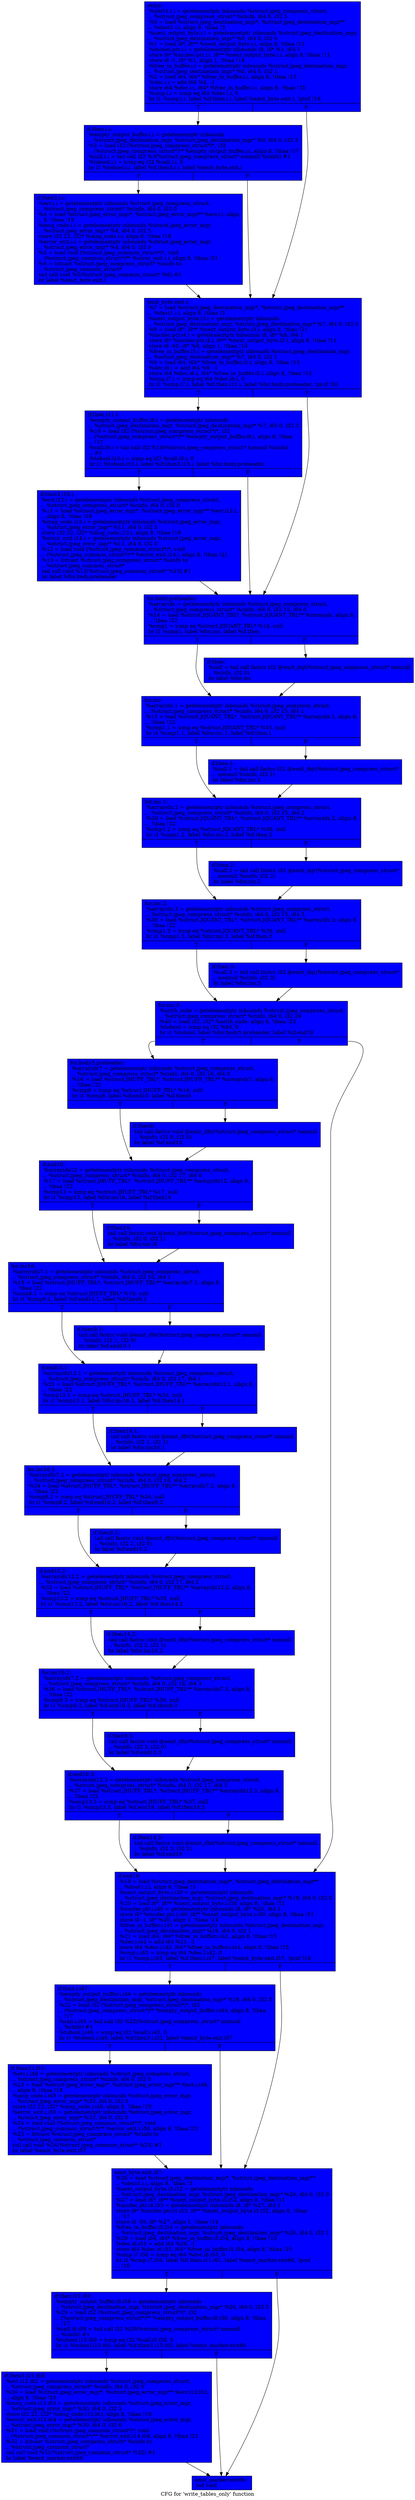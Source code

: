 digraph "CFG for 'write_tables_only' function" {
	label="CFG for 'write_tables_only' function";

	Node0x5aa2a90 [shape=record, style = filled, fillcolor = blue, label="{entry:\l  %dest1.i.i = getelementptr inbounds %struct.jpeg_compress_struct,\l... %struct.jpeg_compress_struct* %cinfo, i64 0, i32 5\l  %0 = load %struct.jpeg_destination_mgr*, %struct.jpeg_destination_mgr**\l... %dest1.i.i, align 8, !tbaa !3\l  %next_output_byte.i.i = getelementptr inbounds %struct.jpeg_destination_mgr,\l... %struct.jpeg_destination_mgr* %0, i64 0, i32 0\l  %1 = load i8*, i8** %next_output_byte.i.i, align 8, !tbaa !11\l  %incdec.ptr.i.i = getelementptr inbounds i8, i8* %1, i64 1\l  store i8* %incdec.ptr.i.i, i8** %next_output_byte.i.i, align 8, !tbaa !11\l  store i8 -1, i8* %1, align 1, !tbaa !14\l  %free_in_buffer.i.i = getelementptr inbounds %struct.jpeg_destination_mgr,\l... %struct.jpeg_destination_mgr* %0, i64 0, i32 1\l  %2 = load i64, i64* %free_in_buffer.i.i, align 8, !tbaa !15\l  %dec.i.i = add i64 %2, -1\l  store i64 %dec.i.i, i64* %free_in_buffer.i.i, align 8, !tbaa !15\l  %cmp.i.i = icmp eq i64 %dec.i.i, 0\l  br i1 %cmp.i.i, label %if.then.i.i, label %emit_byte.exit.i, !prof !16\l|{<s0>T|<s1>F}}"];
	Node0x5aa2a90:s0 -> Node0x5b296d0;
	Node0x5aa2a90:s1 -> Node0x5b297b0;
	Node0x5b296d0 [shape=record, style = filled, fillcolor = blue, label="{if.then.i.i:                                      \l  %empty_output_buffer.i.i = getelementptr inbounds\l... %struct.jpeg_destination_mgr, %struct.jpeg_destination_mgr* %0, i64 0, i32 3\l  %3 = load i32 (%struct.jpeg_compress_struct*)*, i32\l... (%struct.jpeg_compress_struct*)** %empty_output_buffer.i.i, align 8, !tbaa !17\l  %call.i.i = tail call i32 %3(%struct.jpeg_compress_struct* nonnull %cinfo) #1\l  %tobool.i.i = icmp eq i32 %call.i.i, 0\l  br i1 %tobool.i.i, label %if.then3.i.i, label %emit_byte.exit.i\l|{<s0>T|<s1>F}}"];
	Node0x5b296d0:s0 -> Node0x5b28900;
	Node0x5b296d0:s1 -> Node0x5b297b0;
	Node0x5b28900 [shape=record, style = filled, fillcolor = blue, label="{if.then3.i.i:                                     \l  %err.i.i = getelementptr inbounds %struct.jpeg_compress_struct,\l... %struct.jpeg_compress_struct* %cinfo, i64 0, i32 0\l  %4 = load %struct.jpeg_error_mgr*, %struct.jpeg_error_mgr** %err.i.i, align\l... 8, !tbaa !18\l  %msg_code.i.i = getelementptr inbounds %struct.jpeg_error_mgr,\l... %struct.jpeg_error_mgr* %4, i64 0, i32 5\l  store i32 22, i32* %msg_code.i.i, align 8, !tbaa !19\l  %error_exit.i.i = getelementptr inbounds %struct.jpeg_error_mgr,\l... %struct.jpeg_error_mgr* %4, i64 0, i32 0\l  %5 = load void (%struct.jpeg_common_struct*)*, void\l... (%struct.jpeg_common_struct*)** %error_exit.i.i, align 8, !tbaa !21\l  %6 = bitcast %struct.jpeg_compress_struct* %cinfo to\l... %struct.jpeg_common_struct*\l  tail call void %5(%struct.jpeg_common_struct* %6) #1\l  br label %emit_byte.exit.i\l}"];
	Node0x5b28900 -> Node0x5b297b0;
	Node0x5b297b0 [shape=record, style = filled, fillcolor = blue, label="{emit_byte.exit.i:                                 \l  %7 = load %struct.jpeg_destination_mgr*, %struct.jpeg_destination_mgr**\l... %dest1.i.i, align 8, !tbaa !3\l  %next_output_byte.i3.i = getelementptr inbounds\l... %struct.jpeg_destination_mgr, %struct.jpeg_destination_mgr* %7, i64 0, i32 0\l  %8 = load i8*, i8** %next_output_byte.i3.i, align 8, !tbaa !11\l  %incdec.ptr.i4.i = getelementptr inbounds i8, i8* %8, i64 1\l  store i8* %incdec.ptr.i4.i, i8** %next_output_byte.i3.i, align 8, !tbaa !11\l  store i8 -40, i8* %8, align 1, !tbaa !14\l  %free_in_buffer.i5.i = getelementptr inbounds %struct.jpeg_destination_mgr,\l... %struct.jpeg_destination_mgr* %7, i64 0, i32 1\l  %9 = load i64, i64* %free_in_buffer.i5.i, align 8, !tbaa !15\l  %dec.i6.i = add i64 %9, -1\l  store i64 %dec.i6.i, i64* %free_in_buffer.i5.i, align 8, !tbaa !15\l  %cmp.i7.i = icmp eq i64 %dec.i6.i, 0\l  br i1 %cmp.i7.i, label %if.then.i11.i, label %for.body.preheader, !prof !16\l|{<s0>T|<s1>F}}"];
	Node0x5b297b0:s0 -> Node0x5b29ee0;
	Node0x5b297b0:s1 -> Node0x5ae1740;
	Node0x5b29ee0 [shape=record, style = filled, fillcolor = blue, label="{if.then.i11.i:                                    \l  %empty_output_buffer.i8.i = getelementptr inbounds\l... %struct.jpeg_destination_mgr, %struct.jpeg_destination_mgr* %7, i64 0, i32 3\l  %10 = load i32 (%struct.jpeg_compress_struct*)*, i32\l... (%struct.jpeg_compress_struct*)** %empty_output_buffer.i8.i, align 8, !tbaa\l... !17\l  %call.i9.i = tail call i32 %10(%struct.jpeg_compress_struct* nonnull %cinfo)\l... #1\l  %tobool.i10.i = icmp eq i32 %call.i9.i, 0\l  br i1 %tobool.i10.i, label %if.then3.i15.i, label %for.body.preheader\l|{<s0>T|<s1>F}}"];
	Node0x5b29ee0:s0 -> Node0x5ae1cb0;
	Node0x5b29ee0:s1 -> Node0x5ae1740;
	Node0x5ae1cb0 [shape=record, style = filled, fillcolor = blue, label="{if.then3.i15.i:                                   \l  %err.i12.i = getelementptr inbounds %struct.jpeg_compress_struct,\l... %struct.jpeg_compress_struct* %cinfo, i64 0, i32 0\l  %11 = load %struct.jpeg_error_mgr*, %struct.jpeg_error_mgr** %err.i12.i,\l... align 8, !tbaa !18\l  %msg_code.i13.i = getelementptr inbounds %struct.jpeg_error_mgr,\l... %struct.jpeg_error_mgr* %11, i64 0, i32 5\l  store i32 22, i32* %msg_code.i13.i, align 8, !tbaa !19\l  %error_exit.i14.i = getelementptr inbounds %struct.jpeg_error_mgr,\l... %struct.jpeg_error_mgr* %11, i64 0, i32 0\l  %12 = load void (%struct.jpeg_common_struct*)*, void\l... (%struct.jpeg_common_struct*)** %error_exit.i14.i, align 8, !tbaa !21\l  %13 = bitcast %struct.jpeg_compress_struct* %cinfo to\l... %struct.jpeg_common_struct*\l  tail call void %12(%struct.jpeg_common_struct* %13) #1\l  br label %for.body.preheader\l}"];
	Node0x5ae1cb0 -> Node0x5ae1740;
	Node0x5ae1740 [shape=record, style = filled, fillcolor = blue, label="{for.body.preheader:                               \l  %arrayidx = getelementptr inbounds %struct.jpeg_compress_struct,\l... %struct.jpeg_compress_struct* %cinfo, i64 0, i32 15, i64 0\l  %14 = load %struct.JQUANT_TBL*, %struct.JQUANT_TBL** %arrayidx, align 8,\l... !tbaa !22\l  %cmp1 = icmp eq %struct.JQUANT_TBL* %14, null\l  br i1 %cmp1, label %for.inc, label %if.then\l|{<s0>T|<s1>F}}"];
	Node0x5ae1740:s0 -> Node0x5ae2900;
	Node0x5ae1740:s1 -> Node0x5ae29b0;
	Node0x5ae29b0 [shape=record, style = filled, fillcolor = blue, label="{if.then:                                          \l  %call = tail call fastcc i32 @emit_dqt(%struct.jpeg_compress_struct* nonnull\l... %cinfo, i32 0)\l  br label %for.inc\l}"];
	Node0x5ae29b0 -> Node0x5ae2900;
	Node0x5ae2900 [shape=record, style = filled, fillcolor = blue, label="{for.inc:                                          \l  %arrayidx.1 = getelementptr inbounds %struct.jpeg_compress_struct,\l... %struct.jpeg_compress_struct* %cinfo, i64 0, i32 15, i64 1\l  %15 = load %struct.JQUANT_TBL*, %struct.JQUANT_TBL** %arrayidx.1, align 8,\l... !tbaa !22\l  %cmp1.1 = icmp eq %struct.JQUANT_TBL* %15, null\l  br i1 %cmp1.1, label %for.inc.1, label %if.then.1\l|{<s0>T|<s1>F}}"];
	Node0x5ae2900:s0 -> Node0x5ae2d80;
	Node0x5ae2900:s1 -> Node0x5ae2e60;
	Node0x5ae3000 [shape=record, style = filled, fillcolor = blue, label="{for.body5.preheader:                              \l  %arrayidx7 = getelementptr inbounds %struct.jpeg_compress_struct,\l... %struct.jpeg_compress_struct* %cinfo, i64 0, i32 16, i64 0\l  %16 = load %struct.JHUFF_TBL*, %struct.JHUFF_TBL** %arrayidx7, align 8,\l... !tbaa !22\l  %cmp8 = icmp eq %struct.JHUFF_TBL* %16, null\l  br i1 %cmp8, label %if.end10, label %if.then9\l|{<s0>T|<s1>F}}"];
	Node0x5ae3000:s0 -> Node0x5ae33c0;
	Node0x5ae3000:s1 -> Node0x5ae3440;
	Node0x5ae3440 [shape=record, style = filled, fillcolor = blue, label="{if.then9:                                         \l  tail call fastcc void @emit_dht(%struct.jpeg_compress_struct* nonnull\l... %cinfo, i32 0, i32 0)\l  br label %if.end10\l}"];
	Node0x5ae3440 -> Node0x5ae33c0;
	Node0x5ae33c0 [shape=record, style = filled, fillcolor = blue, label="{if.end10:                                         \l  %arrayidx12 = getelementptr inbounds %struct.jpeg_compress_struct,\l... %struct.jpeg_compress_struct* %cinfo, i64 0, i32 17, i64 0\l  %17 = load %struct.JHUFF_TBL*, %struct.JHUFF_TBL** %arrayidx12, align 8,\l... !tbaa !22\l  %cmp13 = icmp eq %struct.JHUFF_TBL* %17, null\l  br i1 %cmp13, label %for.inc16, label %if.then14\l|{<s0>T|<s1>F}}"];
	Node0x5ae33c0:s0 -> Node0x5ae3880;
	Node0x5ae33c0:s1 -> Node0x5ae3960;
	Node0x5ae3960 [shape=record, style = filled, fillcolor = blue, label="{if.then14:                                        \l  tail call fastcc void @emit_dht(%struct.jpeg_compress_struct* nonnull\l... %cinfo, i32 0, i32 1)\l  br label %for.inc16\l}"];
	Node0x5ae3960 -> Node0x5ae3880;
	Node0x5ae3880 [shape=record, style = filled, fillcolor = blue, label="{for.inc16:                                        \l  %arrayidx7.1 = getelementptr inbounds %struct.jpeg_compress_struct,\l... %struct.jpeg_compress_struct* %cinfo, i64 0, i32 16, i64 1\l  %18 = load %struct.JHUFF_TBL*, %struct.JHUFF_TBL** %arrayidx7.1, align 8,\l... !tbaa !22\l  %cmp8.1 = icmp eq %struct.JHUFF_TBL* %18, null\l  br i1 %cmp8.1, label %if.end10.1, label %if.then9.1\l|{<s0>T|<s1>F}}"];
	Node0x5ae3880:s0 -> Node0x5ae4080;
	Node0x5ae3880:s1 -> Node0x5ae4160;
	Node0x5ae42d0 [shape=record, style = filled, fillcolor = blue, label="{if.end19:                                         \l  %19 = load %struct.jpeg_destination_mgr*, %struct.jpeg_destination_mgr**\l... %dest1.i.i, align 8, !tbaa !3\l  %next_output_byte.i.i39 = getelementptr inbounds\l... %struct.jpeg_destination_mgr, %struct.jpeg_destination_mgr* %19, i64 0, i32 0\l  %20 = load i8*, i8** %next_output_byte.i.i39, align 8, !tbaa !11\l  %incdec.ptr.i.i40 = getelementptr inbounds i8, i8* %20, i64 1\l  store i8* %incdec.ptr.i.i40, i8** %next_output_byte.i.i39, align 8, !tbaa !11\l  store i8 -1, i8* %20, align 1, !tbaa !14\l  %free_in_buffer.i.i41 = getelementptr inbounds %struct.jpeg_destination_mgr,\l... %struct.jpeg_destination_mgr* %19, i64 0, i32 1\l  %21 = load i64, i64* %free_in_buffer.i.i41, align 8, !tbaa !15\l  %dec.i.i42 = add i64 %21, -1\l  store i64 %dec.i.i42, i64* %free_in_buffer.i.i41, align 8, !tbaa !15\l  %cmp.i.i43 = icmp eq i64 %dec.i.i42, 0\l  br i1 %cmp.i.i43, label %if.then.i.i47, label %emit_byte.exit.i57, !prof !16\l|{<s0>T|<s1>F}}"];
	Node0x5ae42d0:s0 -> Node0x5ae49e0;
	Node0x5ae42d0:s1 -> Node0x5ae4af0;
	Node0x5ae49e0 [shape=record, style = filled, fillcolor = blue, label="{if.then.i.i47:                                    \l  %empty_output_buffer.i.i44 = getelementptr inbounds\l... %struct.jpeg_destination_mgr, %struct.jpeg_destination_mgr* %19, i64 0, i32 3\l  %22 = load i32 (%struct.jpeg_compress_struct*)*, i32\l... (%struct.jpeg_compress_struct*)** %empty_output_buffer.i.i44, align 8, !tbaa\l... !17\l  %call.i.i45 = tail call i32 %22(%struct.jpeg_compress_struct* nonnull\l... %cinfo) #1\l  %tobool.i.i46 = icmp eq i32 %call.i.i45, 0\l  br i1 %tobool.i.i46, label %if.then3.i.i51, label %emit_byte.exit.i57\l|{<s0>T|<s1>F}}"];
	Node0x5ae49e0:s0 -> Node0x5ae4f10;
	Node0x5ae49e0:s1 -> Node0x5ae4af0;
	Node0x5ae4f10 [shape=record, style = filled, fillcolor = blue, label="{if.then3.i.i51:                                   \l  %err.i.i48 = getelementptr inbounds %struct.jpeg_compress_struct,\l... %struct.jpeg_compress_struct* %cinfo, i64 0, i32 0\l  %23 = load %struct.jpeg_error_mgr*, %struct.jpeg_error_mgr** %err.i.i48,\l... align 8, !tbaa !18\l  %msg_code.i.i49 = getelementptr inbounds %struct.jpeg_error_mgr,\l... %struct.jpeg_error_mgr* %23, i64 0, i32 5\l  store i32 22, i32* %msg_code.i.i49, align 8, !tbaa !19\l  %error_exit.i.i50 = getelementptr inbounds %struct.jpeg_error_mgr,\l... %struct.jpeg_error_mgr* %23, i64 0, i32 0\l  %24 = load void (%struct.jpeg_common_struct*)*, void\l... (%struct.jpeg_common_struct*)** %error_exit.i.i50, align 8, !tbaa !21\l  %25 = bitcast %struct.jpeg_compress_struct* %cinfo to\l... %struct.jpeg_common_struct*\l  tail call void %24(%struct.jpeg_common_struct* %25) #1\l  br label %emit_byte.exit.i57\l}"];
	Node0x5ae4f10 -> Node0x5ae4af0;
	Node0x5ae4af0 [shape=record, style = filled, fillcolor = blue, label="{emit_byte.exit.i57:                               \l  %26 = load %struct.jpeg_destination_mgr*, %struct.jpeg_destination_mgr**\l... %dest1.i.i, align 8, !tbaa !3\l  %next_output_byte.i3.i52 = getelementptr inbounds\l... %struct.jpeg_destination_mgr, %struct.jpeg_destination_mgr* %26, i64 0, i32 0\l  %27 = load i8*, i8** %next_output_byte.i3.i52, align 8, !tbaa !11\l  %incdec.ptr.i4.i53 = getelementptr inbounds i8, i8* %27, i64 1\l  store i8* %incdec.ptr.i4.i53, i8** %next_output_byte.i3.i52, align 8, !tbaa\l... !11\l  store i8 -39, i8* %27, align 1, !tbaa !14\l  %free_in_buffer.i5.i54 = getelementptr inbounds\l... %struct.jpeg_destination_mgr, %struct.jpeg_destination_mgr* %26, i64 0, i32 1\l  %28 = load i64, i64* %free_in_buffer.i5.i54, align 8, !tbaa !15\l  %dec.i6.i55 = add i64 %28, -1\l  store i64 %dec.i6.i55, i64* %free_in_buffer.i5.i54, align 8, !tbaa !15\l  %cmp.i7.i56 = icmp eq i64 %dec.i6.i55, 0\l  br i1 %cmp.i7.i56, label %if.then.i11.i61, label %emit_marker.exit66, !prof\l... !16\l|{<s0>T|<s1>F}}"];
	Node0x5ae4af0:s0 -> Node0x5ae5bc0;
	Node0x5ae4af0:s1 -> Node0x5ae5cd0;
	Node0x5ae5bc0 [shape=record, style = filled, fillcolor = blue, label="{if.then.i11.i61:                                  \l  %empty_output_buffer.i8.i58 = getelementptr inbounds\l... %struct.jpeg_destination_mgr, %struct.jpeg_destination_mgr* %26, i64 0, i32 3\l  %29 = load i32 (%struct.jpeg_compress_struct*)*, i32\l... (%struct.jpeg_compress_struct*)** %empty_output_buffer.i8.i58, align 8, !tbaa\l... !17\l  %call.i9.i59 = tail call i32 %29(%struct.jpeg_compress_struct* nonnull\l... %cinfo) #1\l  %tobool.i10.i60 = icmp eq i32 %call.i9.i59, 0\l  br i1 %tobool.i10.i60, label %if.then3.i15.i65, label %emit_marker.exit66\l|{<s0>T|<s1>F}}"];
	Node0x5ae5bc0:s0 -> Node0x5ae60d0;
	Node0x5ae5bc0:s1 -> Node0x5ae5cd0;
	Node0x5ae60d0 [shape=record, style = filled, fillcolor = blue, label="{if.then3.i15.i65:                                 \l  %err.i12.i62 = getelementptr inbounds %struct.jpeg_compress_struct,\l... %struct.jpeg_compress_struct* %cinfo, i64 0, i32 0\l  %30 = load %struct.jpeg_error_mgr*, %struct.jpeg_error_mgr** %err.i12.i62,\l... align 8, !tbaa !18\l  %msg_code.i13.i63 = getelementptr inbounds %struct.jpeg_error_mgr,\l... %struct.jpeg_error_mgr* %30, i64 0, i32 5\l  store i32 22, i32* %msg_code.i13.i63, align 8, !tbaa !19\l  %error_exit.i14.i64 = getelementptr inbounds %struct.jpeg_error_mgr,\l... %struct.jpeg_error_mgr* %30, i64 0, i32 0\l  %31 = load void (%struct.jpeg_common_struct*)*, void\l... (%struct.jpeg_common_struct*)** %error_exit.i14.i64, align 8, !tbaa !21\l  %32 = bitcast %struct.jpeg_compress_struct* %cinfo to\l... %struct.jpeg_common_struct*\l  tail call void %31(%struct.jpeg_common_struct* %32) #1\l  br label %emit_marker.exit66\l}"];
	Node0x5ae60d0 -> Node0x5ae5cd0;
	Node0x5ae5cd0 [shape=record, style = filled, fillcolor = blue, label="{emit_marker.exit66:                               \l  ret void\l}"];
	Node0x5ae4160 [shape=record, style = filled, fillcolor = blue, label="{if.then9.1:                                       \l  tail call fastcc void @emit_dht(%struct.jpeg_compress_struct* nonnull\l... %cinfo, i32 1, i32 0)\l  br label %if.end10.1\l}"];
	Node0x5ae4160 -> Node0x5ae4080;
	Node0x5ae4080 [shape=record, style = filled, fillcolor = blue, label="{if.end10.1:                                       \l  %arrayidx12.1 = getelementptr inbounds %struct.jpeg_compress_struct,\l... %struct.jpeg_compress_struct* %cinfo, i64 0, i32 17, i64 1\l  %33 = load %struct.JHUFF_TBL*, %struct.JHUFF_TBL** %arrayidx12.1, align 8,\l... !tbaa !22\l  %cmp13.1 = icmp eq %struct.JHUFF_TBL* %33, null\l  br i1 %cmp13.1, label %for.inc16.1, label %if.then14.1\l|{<s0>T|<s1>F}}"];
	Node0x5ae4080:s0 -> Node0x5ae6b30;
	Node0x5ae4080:s1 -> Node0x5ae6b80;
	Node0x5ae6b80 [shape=record, style = filled, fillcolor = blue, label="{if.then14.1:                                      \l  tail call fastcc void @emit_dht(%struct.jpeg_compress_struct* nonnull\l... %cinfo, i32 1, i32 1)\l  br label %for.inc16.1\l}"];
	Node0x5ae6b80 -> Node0x5ae6b30;
	Node0x5ae6b30 [shape=record, style = filled, fillcolor = blue, label="{for.inc16.1:                                      \l  %arrayidx7.2 = getelementptr inbounds %struct.jpeg_compress_struct,\l... %struct.jpeg_compress_struct* %cinfo, i64 0, i32 16, i64 2\l  %34 = load %struct.JHUFF_TBL*, %struct.JHUFF_TBL** %arrayidx7.2, align 8,\l... !tbaa !22\l  %cmp8.2 = icmp eq %struct.JHUFF_TBL* %34, null\l  br i1 %cmp8.2, label %if.end10.2, label %if.then9.2\l|{<s0>T|<s1>F}}"];
	Node0x5ae6b30:s0 -> Node0x5ae6f60;
	Node0x5ae6b30:s1 -> Node0x5ae7040;
	Node0x5ae7040 [shape=record, style = filled, fillcolor = blue, label="{if.then9.2:                                       \l  tail call fastcc void @emit_dht(%struct.jpeg_compress_struct* nonnull\l... %cinfo, i32 2, i32 0)\l  br label %if.end10.2\l}"];
	Node0x5ae7040 -> Node0x5ae6f60;
	Node0x5ae6f60 [shape=record, style = filled, fillcolor = blue, label="{if.end10.2:                                       \l  %arrayidx12.2 = getelementptr inbounds %struct.jpeg_compress_struct,\l... %struct.jpeg_compress_struct* %cinfo, i64 0, i32 17, i64 2\l  %35 = load %struct.JHUFF_TBL*, %struct.JHUFF_TBL** %arrayidx12.2, align 8,\l... !tbaa !22\l  %cmp13.2 = icmp eq %struct.JHUFF_TBL* %35, null\l  br i1 %cmp13.2, label %for.inc16.2, label %if.then14.2\l|{<s0>T|<s1>F}}"];
	Node0x5ae6f60:s0 -> Node0x5ae7450;
	Node0x5ae6f60:s1 -> Node0x5ae7530;
	Node0x5ae7530 [shape=record, style = filled, fillcolor = blue, label="{if.then14.2:                                      \l  tail call fastcc void @emit_dht(%struct.jpeg_compress_struct* nonnull\l... %cinfo, i32 2, i32 1)\l  br label %for.inc16.2\l}"];
	Node0x5ae7530 -> Node0x5ae7450;
	Node0x5ae7450 [shape=record, style = filled, fillcolor = blue, label="{for.inc16.2:                                      \l  %arrayidx7.3 = getelementptr inbounds %struct.jpeg_compress_struct,\l... %struct.jpeg_compress_struct* %cinfo, i64 0, i32 16, i64 3\l  %36 = load %struct.JHUFF_TBL*, %struct.JHUFF_TBL** %arrayidx7.3, align 8,\l... !tbaa !22\l  %cmp8.3 = icmp eq %struct.JHUFF_TBL* %36, null\l  br i1 %cmp8.3, label %if.end10.3, label %if.then9.3\l|{<s0>T|<s1>F}}"];
	Node0x5ae7450:s0 -> Node0x5ae7980;
	Node0x5ae7450:s1 -> Node0x5ae3a40;
	Node0x5ae3a40 [shape=record, style = filled, fillcolor = blue, label="{if.then9.3:                                       \l  tail call fastcc void @emit_dht(%struct.jpeg_compress_struct* nonnull\l... %cinfo, i32 3, i32 0)\l  br label %if.end10.3\l}"];
	Node0x5ae3a40 -> Node0x5ae7980;
	Node0x5ae7980 [shape=record, style = filled, fillcolor = blue, label="{if.end10.3:                                       \l  %arrayidx12.3 = getelementptr inbounds %struct.jpeg_compress_struct,\l... %struct.jpeg_compress_struct* %cinfo, i64 0, i32 17, i64 3\l  %37 = load %struct.JHUFF_TBL*, %struct.JHUFF_TBL** %arrayidx12.3, align 8,\l... !tbaa !22\l  %cmp13.3 = icmp eq %struct.JHUFF_TBL* %37, null\l  br i1 %cmp13.3, label %if.end19, label %if.then14.3\l|{<s0>T|<s1>F}}"];
	Node0x5ae7980:s0 -> Node0x5ae42d0;
	Node0x5ae7980:s1 -> Node0x5ae3e50;
	Node0x5ae3e50 [shape=record, style = filled, fillcolor = blue, label="{if.then14.3:                                      \l  tail call fastcc void @emit_dht(%struct.jpeg_compress_struct* nonnull\l... %cinfo, i32 3, i32 1)\l  br label %if.end19\l}"];
	Node0x5ae3e50 -> Node0x5ae42d0;
	Node0x5ae2e60 [shape=record, style = filled, fillcolor = blue, label="{if.then.1:                                        \l  %call.1 = tail call fastcc i32 @emit_dqt(%struct.jpeg_compress_struct*\l... nonnull %cinfo, i32 1)\l  br label %for.inc.1\l}"];
	Node0x5ae2e60 -> Node0x5ae2d80;
	Node0x5ae2d80 [shape=record, style = filled, fillcolor = blue, label="{for.inc.1:                                        \l  %arrayidx.2 = getelementptr inbounds %struct.jpeg_compress_struct,\l... %struct.jpeg_compress_struct* %cinfo, i64 0, i32 15, i64 2\l  %38 = load %struct.JQUANT_TBL*, %struct.JQUANT_TBL** %arrayidx.2, align 8,\l... !tbaa !22\l  %cmp1.2 = icmp eq %struct.JQUANT_TBL* %38, null\l  br i1 %cmp1.2, label %for.inc.2, label %if.then.2\l|{<s0>T|<s1>F}}"];
	Node0x5ae2d80:s0 -> Node0x5ae8990;
	Node0x5ae2d80:s1 -> Node0x5ae8a70;
	Node0x5ae8a70 [shape=record, style = filled, fillcolor = blue, label="{if.then.2:                                        \l  %call.2 = tail call fastcc i32 @emit_dqt(%struct.jpeg_compress_struct*\l... nonnull %cinfo, i32 2)\l  br label %for.inc.2\l}"];
	Node0x5ae8a70 -> Node0x5ae8990;
	Node0x5ae8990 [shape=record, style = filled, fillcolor = blue, label="{for.inc.2:                                        \l  %arrayidx.3 = getelementptr inbounds %struct.jpeg_compress_struct,\l... %struct.jpeg_compress_struct* %cinfo, i64 0, i32 15, i64 3\l  %39 = load %struct.JQUANT_TBL*, %struct.JQUANT_TBL** %arrayidx.3, align 8,\l... !tbaa !22\l  %cmp1.3 = icmp eq %struct.JQUANT_TBL* %39, null\l  br i1 %cmp1.3, label %for.inc.3, label %if.then.3\l|{<s0>T|<s1>F}}"];
	Node0x5ae8990:s0 -> Node0x5ae8e60;
	Node0x5ae8990:s1 -> Node0x5ae8f40;
	Node0x5ae8f40 [shape=record, style = filled, fillcolor = blue, label="{if.then.3:                                        \l  %call.3 = tail call fastcc i32 @emit_dqt(%struct.jpeg_compress_struct*\l... nonnull %cinfo, i32 3)\l  br label %for.inc.3\l}"];
	Node0x5ae8f40 -> Node0x5ae8e60;
	Node0x5ae8e60 [shape=record, style = filled, fillcolor = blue, label="{for.inc.3:                                        \l  %arith_code = getelementptr inbounds %struct.jpeg_compress_struct,\l... %struct.jpeg_compress_struct* %cinfo, i64 0, i32 24\l  %40 = load i32, i32* %arith_code, align 4, !tbaa !23\l  %tobool = icmp eq i32 %40, 0\l  br i1 %tobool, label %for.body5.preheader, label %if.end19\l|{<s0>T|<s1>F}}"];
	Node0x5ae8e60:s0 -> Node0x5ae3000;
	Node0x5ae8e60:s1 -> Node0x5ae42d0;
}
